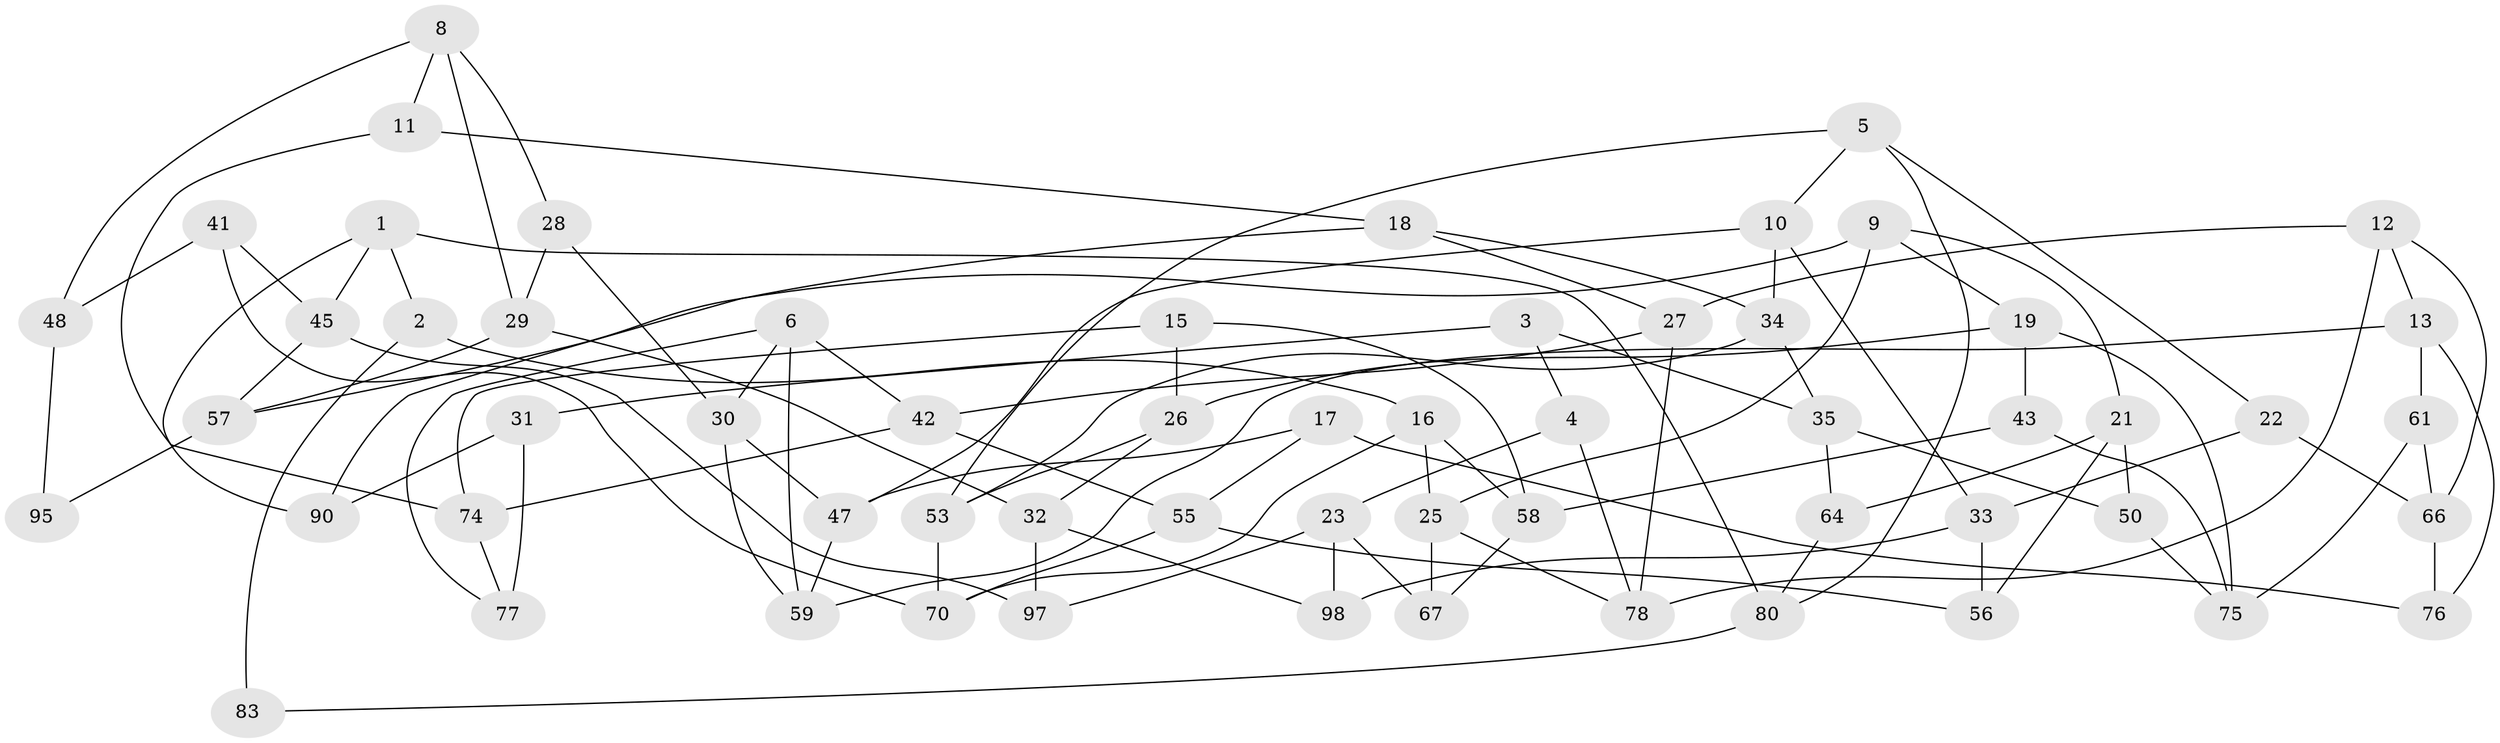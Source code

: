 // original degree distribution, {3: 1.0}
// Generated by graph-tools (version 1.1) at 2025/11/02/21/25 10:11:15]
// undirected, 60 vertices, 107 edges
graph export_dot {
graph [start="1"]
  node [color=gray90,style=filled];
  1 [super="+87"];
  2 [super="+14"];
  3;
  4;
  5 [super="+7"];
  6 [super="+92"];
  8 [super="+68"];
  9 [super="+63"];
  10 [super="+99"];
  11;
  12 [super="+20"];
  13 [super="+39"];
  15;
  16 [super="+62"];
  17;
  18 [super="+24"];
  19 [super="+37"];
  21 [super="+60"];
  22;
  23 [super="+38"];
  25 [super="+40"];
  26 [super="+46"];
  27 [super="+69"];
  28;
  29 [super="+44"];
  30 [super="+36"];
  31 [super="+49"];
  32 [super="+71"];
  33 [super="+100"];
  34 [super="+72"];
  35 [super="+51"];
  41;
  42 [super="+91"];
  43;
  45 [super="+54"];
  47 [super="+96"];
  48 [super="+52"];
  50;
  53 [super="+79"];
  55 [super="+65"];
  56;
  57 [super="+73"];
  58 [super="+93"];
  59 [super="+94"];
  61;
  64;
  66 [super="+85"];
  67;
  70 [super="+82"];
  74 [super="+86"];
  75 [super="+89"];
  76;
  77 [super="+81"];
  78 [super="+84"];
  80 [super="+88"];
  83;
  90;
  95;
  97;
  98;
  1 -- 2;
  1 -- 45;
  1 -- 80;
  1 -- 90;
  2 -- 83 [weight=2];
  2 -- 16;
  3 -- 31;
  3 -- 4;
  3 -- 35;
  4 -- 23;
  4 -- 78;
  5 -- 80;
  5 -- 10;
  5 -- 53;
  5 -- 22;
  6 -- 59;
  6 -- 42;
  6 -- 77;
  6 -- 30;
  8 -- 28;
  8 -- 48;
  8 -- 11;
  8 -- 29;
  9 -- 19;
  9 -- 25;
  9 -- 57;
  9 -- 21;
  10 -- 47;
  10 -- 34;
  10 -- 33;
  11 -- 74;
  11 -- 18;
  12 -- 66;
  12 -- 78;
  12 -- 27;
  12 -- 13;
  13 -- 76;
  13 -- 59;
  13 -- 61;
  15 -- 58;
  15 -- 74;
  15 -- 26;
  16 -- 70;
  16 -- 58;
  16 -- 25;
  17 -- 76;
  17 -- 55;
  17 -- 47;
  18 -- 90;
  18 -- 27;
  18 -- 34;
  19 -- 75;
  19 -- 43;
  19 -- 26;
  21 -- 56;
  21 -- 64;
  21 -- 50;
  22 -- 33;
  22 -- 66;
  23 -- 98;
  23 -- 97;
  23 -- 67;
  25 -- 67;
  25 -- 78;
  26 -- 53;
  26 -- 32;
  27 -- 78;
  27 -- 42;
  28 -- 30;
  28 -- 29;
  29 -- 57;
  29 -- 32;
  30 -- 59;
  30 -- 47;
  31 -- 77 [weight=2];
  31 -- 90;
  32 -- 98;
  32 -- 97;
  33 -- 56;
  33 -- 98;
  34 -- 53;
  34 -- 35;
  35 -- 50;
  35 -- 64;
  41 -- 48;
  41 -- 70;
  41 -- 45;
  42 -- 55;
  42 -- 74;
  43 -- 75;
  43 -- 58;
  45 -- 57;
  45 -- 97;
  47 -- 59;
  48 -- 95 [weight=2];
  50 -- 75;
  53 -- 70;
  55 -- 56;
  55 -- 70;
  57 -- 95;
  58 -- 67;
  61 -- 66;
  61 -- 75;
  64 -- 80;
  66 -- 76;
  74 -- 77;
  80 -- 83;
}

